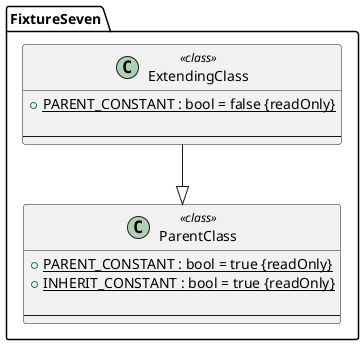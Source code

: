@startuml

skinparam backgroundColor transparent
top to bottom direction
namespace FixtureSeven {
  class ParentClass << class >> {
    +{static} PARENT_CONSTANT : bool = true {readOnly}
    +{static} INHERIT_CONSTANT : bool = true {readOnly}

    --
  }
  class ExtendingClass << class >> {
    +{static} PARENT_CONSTANT : bool = false {readOnly}

    --
  }
}
FixtureSeven.ExtendingClass --|> FixtureSeven.ParentClass
@enduml

